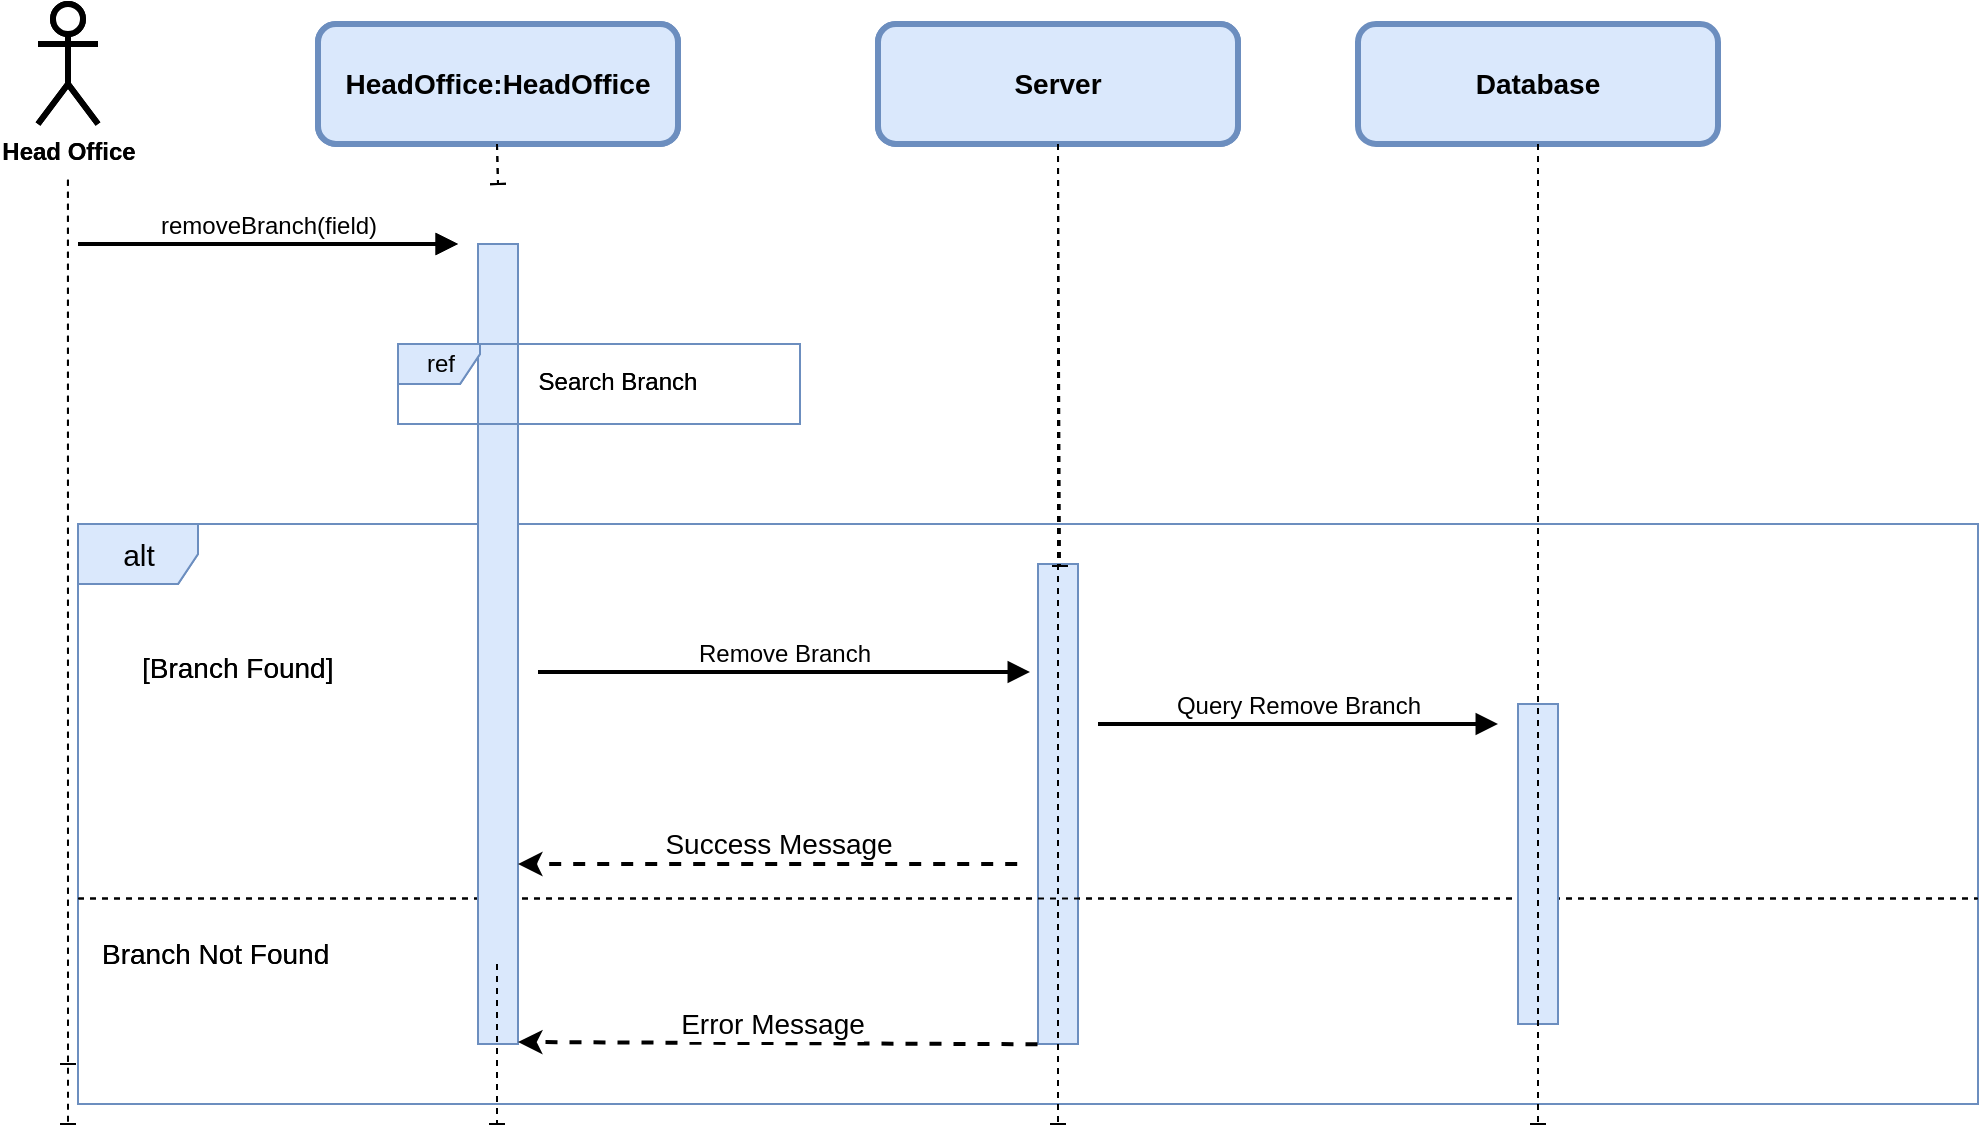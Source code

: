 <mxfile>
    <diagram id="0nNJ2mrarfekATVErsrz" name="Page-1">
        <mxGraphModel dx="1472" dy="962" grid="1" gridSize="10" guides="1" tooltips="1" connect="1" arrows="1" fold="1" page="1" pageScale="1" pageWidth="850" pageHeight="1100" background="#ffffff" math="0" shadow="0">
            <root>
                <mxCell id="0"/>
                <mxCell id="1" parent="0"/>
                <mxCell id="8" value="&lt;span style=&quot;font-size: 14px;&quot;&gt;&lt;b&gt;HeadOffice:HeadOffice&lt;/b&gt;&lt;/span&gt;" style="rounded=1;whiteSpace=wrap;html=1;strokeWidth=3;fillColor=#dae8fc;strokeColor=#6c8ebf;" parent="1" vertex="1">
                    <mxGeometry x="190" y="40" width="180" height="60" as="geometry"/>
                </mxCell>
                <mxCell id="11" value="" style="edgeStyle=none;html=1;dashed=1;strokeWidth=1;endArrow=baseDash;endFill=0;startArrow=none;" parent="1" edge="1">
                    <mxGeometry relative="1" as="geometry">
                        <mxPoint x="279.5" y="100.0" as="sourcePoint"/>
                        <mxPoint x="280" y="120" as="targetPoint"/>
                    </mxGeometry>
                </mxCell>
                <mxCell id="12" value="&lt;b&gt;Head Office&lt;/b&gt;" style="shape=umlActor;verticalLabelPosition=bottom;verticalAlign=top;html=1;outlineConnect=0;strokeWidth=3;rounded=1;" parent="1" vertex="1">
                    <mxGeometry x="50" y="30" width="30" height="60" as="geometry"/>
                </mxCell>
                <mxCell id="13" value="" style="edgeStyle=none;html=1;dashed=1;strokeWidth=1;endArrow=baseDash;endFill=0;" parent="1" edge="1">
                    <mxGeometry relative="1" as="geometry">
                        <mxPoint x="64.97" y="117.85" as="sourcePoint"/>
                        <mxPoint x="65" y="560" as="targetPoint"/>
                    </mxGeometry>
                </mxCell>
                <mxCell id="14" value="&lt;font style=&quot;font-size: 15px;&quot;&gt;alt&lt;/font&gt;" style="shape=umlFrame;tabWidth=110;tabHeight=30;tabPosition=left;html=1;boundedLbl=1;labelInHeader=1;width=60;height=30;fontSize=13;fillColor=#dae8fc;strokeColor=#6c8ebf;" parent="1" vertex="1">
                    <mxGeometry x="70" y="290" width="950" height="290" as="geometry"/>
                </mxCell>
                <mxCell id="16" value="" style="line;strokeWidth=1;dashed=1;labelPosition=center;verticalLabelPosition=bottom;align=left;verticalAlign=top;spacingLeft=20;spacingTop=15;fontSize=13;" parent="14" vertex="1">
                    <mxGeometry y="182" width="950" height="10.4" as="geometry"/>
                </mxCell>
                <mxCell id="17" value="Branch Not Found" style="text;fontSize=14;" parent="14" vertex="1">
                    <mxGeometry width="100" height="20" relative="1" as="geometry">
                        <mxPoint x="10" y="200" as="offset"/>
                    </mxGeometry>
                </mxCell>
                <mxCell id="25" value="[Branch Found]" style="text;fontSize=14;" parent="14" vertex="1">
                    <mxGeometry x="30" y="56.875" width="100" height="16.25" as="geometry"/>
                </mxCell>
                <mxCell id="30" value="" style="html=1;points=[];perimeter=orthogonalPerimeter;fontSize=12;fillColor=#dae8fc;strokeColor=#6c8ebf;" parent="14" vertex="1">
                    <mxGeometry x="480" y="20" width="20" height="240" as="geometry"/>
                </mxCell>
                <mxCell id="32" value="&lt;span style=&quot;font-size: 12px;&quot;&gt;Remove Branch&lt;/span&gt;" style="html=1;verticalAlign=bottom;endArrow=block;strokeWidth=2;entryX=-0.2;entryY=0.225;entryDx=0;entryDy=0;entryPerimeter=0;" parent="14" target="30" edge="1">
                    <mxGeometry width="80" relative="1" as="geometry">
                        <mxPoint x="230" y="74" as="sourcePoint"/>
                        <mxPoint x="430" y="73.12" as="targetPoint"/>
                    </mxGeometry>
                </mxCell>
                <mxCell id="40" value="&lt;font style=&quot;font-size: 15px;&quot;&gt;alt&lt;/font&gt;" style="shape=umlFrame;tabWidth=110;tabHeight=30;tabPosition=left;html=1;boundedLbl=1;labelInHeader=1;width=60;height=30;fontSize=13;fillColor=#dae8fc;strokeColor=#6c8ebf;" parent="14" vertex="1">
                    <mxGeometry width="950" height="290" as="geometry"/>
                </mxCell>
                <mxCell id="41" value="" style="line;strokeWidth=1;dashed=1;labelPosition=center;verticalLabelPosition=bottom;align=left;verticalAlign=top;spacingLeft=20;spacingTop=15;fontSize=13;" parent="40" vertex="1">
                    <mxGeometry y="182" width="950" height="10.4" as="geometry"/>
                </mxCell>
                <mxCell id="42" value="Branch Not Found" style="text;fontSize=14;" parent="40" vertex="1">
                    <mxGeometry width="100" height="20" relative="1" as="geometry">
                        <mxPoint x="10" y="200" as="offset"/>
                    </mxGeometry>
                </mxCell>
                <mxCell id="43" value="[Branch Found]" style="text;fontSize=14;" parent="40" vertex="1">
                    <mxGeometry x="30" y="56.875" width="100" height="16.25" as="geometry"/>
                </mxCell>
                <mxCell id="44" value="" style="html=1;points=[];perimeter=orthogonalPerimeter;fontSize=12;fillColor=#dae8fc;strokeColor=#6c8ebf;" parent="40" vertex="1">
                    <mxGeometry x="200" y="-140" width="20" height="400" as="geometry"/>
                </mxCell>
                <mxCell id="49" value="&lt;span style=&quot;font-size: 12px;&quot;&gt;Query Remove Branch&lt;/span&gt;" style="html=1;verticalAlign=bottom;endArrow=block;strokeWidth=2;" parent="40" edge="1">
                    <mxGeometry width="80" relative="1" as="geometry">
                        <mxPoint x="510" y="100" as="sourcePoint"/>
                        <mxPoint x="710" y="100" as="targetPoint"/>
                    </mxGeometry>
                </mxCell>
                <mxCell id="52" value="" style="endArrow=classic;html=1;strokeWidth=2;fontSize=13;dashed=1;" parent="40" target="44" edge="1">
                    <mxGeometry relative="1" as="geometry">
                        <mxPoint x="469.6" y="170.0" as="sourcePoint"/>
                        <mxPoint x="222" y="140" as="targetPoint"/>
                    </mxGeometry>
                </mxCell>
                <mxCell id="53" value="&lt;font style=&quot;font-size: 14px;&quot;&gt;Success Message&lt;/font&gt;" style="edgeLabel;resizable=0;html=1;align=center;verticalAlign=middle;strokeWidth=3;fontSize=13;rounded=1;" parent="52" connectable="0" vertex="1">
                    <mxGeometry relative="1" as="geometry">
                        <mxPoint x="5" y="-10" as="offset"/>
                    </mxGeometry>
                </mxCell>
                <mxCell id="33" value="" style="endArrow=classic;html=1;strokeWidth=2;fontSize=13;dashed=1;exitX=0.505;exitY=0.897;exitDx=0;exitDy=0;exitPerimeter=0;" parent="40" source="40" edge="1">
                    <mxGeometry relative="1" as="geometry">
                        <mxPoint x="450" y="259" as="sourcePoint"/>
                        <mxPoint x="219.999" y="258.997" as="targetPoint"/>
                    </mxGeometry>
                </mxCell>
                <mxCell id="34" value="&lt;font style=&quot;font-size: 14px;&quot;&gt;Error Message&lt;/font&gt;" style="edgeLabel;resizable=0;html=1;align=center;verticalAlign=middle;strokeWidth=3;fontSize=13;rounded=1;" parent="33" connectable="0" vertex="1">
                    <mxGeometry relative="1" as="geometry">
                        <mxPoint x="-3" y="-10" as="offset"/>
                    </mxGeometry>
                </mxCell>
                <mxCell id="29" value="" style="edgeStyle=none;html=1;dashed=1;strokeWidth=1;endArrow=baseDash;endFill=0;startArrow=none;" parent="40" edge="1">
                    <mxGeometry relative="1" as="geometry">
                        <mxPoint x="209.5" y="220" as="sourcePoint"/>
                        <mxPoint x="209.5" y="300" as="targetPoint"/>
                    </mxGeometry>
                </mxCell>
                <mxCell id="26" value="ref" style="shape=umlFrame;tabPosition=left;html=1;boundedLbl=1;labelInHeader=1;width=41;height=20;fillColor=#dae8fc;strokeColor=#6c8ebf;" parent="1" vertex="1">
                    <mxGeometry x="230" y="200" width="201" height="40" as="geometry"/>
                </mxCell>
                <mxCell id="27" value="Search Branch" style="text;align=center;" parent="26" vertex="1">
                    <mxGeometry width="100" height="20" relative="1" as="geometry">
                        <mxPoint x="60" y="5" as="offset"/>
                    </mxGeometry>
                </mxCell>
                <mxCell id="28" value="&lt;span style=&quot;font-size: 12px;&quot;&gt;removeBranch(field)&lt;/span&gt;" style="html=1;verticalAlign=bottom;endArrow=block;strokeWidth=2;" parent="1" edge="1">
                    <mxGeometry width="80" relative="1" as="geometry">
                        <mxPoint x="70" y="150" as="sourcePoint"/>
                        <mxPoint x="260" y="150" as="targetPoint"/>
                    </mxGeometry>
                </mxCell>
                <mxCell id="31" value="&lt;span style=&quot;font-size: 14px;&quot;&gt;&lt;b&gt;Database&lt;/b&gt;&lt;/span&gt;" style="rounded=1;whiteSpace=wrap;html=1;strokeWidth=3;fillColor=#dae8fc;strokeColor=#6c8ebf;" parent="1" vertex="1">
                    <mxGeometry x="470" y="40" width="180" height="60" as="geometry"/>
                </mxCell>
                <mxCell id="35" value="" style="edgeStyle=none;html=1;dashed=1;strokeWidth=1;endArrow=baseDash;endFill=0;startArrow=none;entryX=0.55;entryY=0.004;entryDx=0;entryDy=0;entryPerimeter=0;exitX=0.5;exitY=1;exitDx=0;exitDy=0;" parent="1" source="31" target="30" edge="1">
                    <mxGeometry relative="1" as="geometry">
                        <mxPoint x="560" y="140" as="sourcePoint"/>
                        <mxPoint x="560" y="220" as="targetPoint"/>
                    </mxGeometry>
                </mxCell>
                <mxCell id="36" value="&lt;span style=&quot;font-size: 14px;&quot;&gt;&lt;b&gt;&lt;font color=&quot;#000000&quot;&gt;HeadOffice:HeadOffice&lt;/font&gt;&lt;/b&gt;&lt;/span&gt;" style="rounded=1;whiteSpace=wrap;html=1;strokeWidth=3;fillColor=#dae8fc;strokeColor=#6c8ebf;" parent="1" vertex="1">
                    <mxGeometry x="190" y="40" width="180" height="60" as="geometry"/>
                </mxCell>
                <mxCell id="37" value="" style="edgeStyle=none;html=1;dashed=1;strokeWidth=1;endArrow=baseDash;endFill=0;startArrow=none;" parent="1" edge="1">
                    <mxGeometry relative="1" as="geometry">
                        <mxPoint x="279.5" y="100.0" as="sourcePoint"/>
                        <mxPoint x="280" y="120" as="targetPoint"/>
                    </mxGeometry>
                </mxCell>
                <mxCell id="38" value="&lt;b&gt;Head Office&lt;/b&gt;" style="shape=umlActor;verticalLabelPosition=bottom;verticalAlign=top;html=1;outlineConnect=0;strokeWidth=3;rounded=1;" parent="1" vertex="1">
                    <mxGeometry x="50" y="30" width="30" height="60" as="geometry"/>
                </mxCell>
                <mxCell id="39" value="" style="edgeStyle=none;html=1;dashed=1;strokeWidth=1;endArrow=baseDash;endFill=0;" parent="1" edge="1">
                    <mxGeometry relative="1" as="geometry">
                        <mxPoint x="64.97" y="117.85" as="sourcePoint"/>
                        <mxPoint x="65" y="590" as="targetPoint"/>
                    </mxGeometry>
                </mxCell>
                <mxCell id="54" value="ref" style="shape=umlFrame;tabPosition=left;html=1;boundedLbl=1;labelInHeader=1;width=41;height=20;fillColor=#dae8fc;strokeColor=#6c8ebf;" parent="1" vertex="1">
                    <mxGeometry x="230" y="200" width="201" height="40" as="geometry"/>
                </mxCell>
                <mxCell id="55" value="Search Branch" style="text;align=center;" parent="54" vertex="1">
                    <mxGeometry width="100" height="20" relative="1" as="geometry">
                        <mxPoint x="60" y="5" as="offset"/>
                    </mxGeometry>
                </mxCell>
                <mxCell id="56" value="&lt;span style=&quot;font-size: 12px;&quot;&gt;removeBranch(field)&lt;/span&gt;" style="html=1;verticalAlign=bottom;endArrow=block;strokeWidth=2;" parent="1" edge="1">
                    <mxGeometry width="80" relative="1" as="geometry">
                        <mxPoint x="70" y="150" as="sourcePoint"/>
                        <mxPoint x="260" y="150" as="targetPoint"/>
                    </mxGeometry>
                </mxCell>
                <mxCell id="57" value="&lt;span style=&quot;font-size: 14px;&quot;&gt;&lt;b&gt;&lt;font color=&quot;#000000&quot;&gt;Server&lt;/font&gt;&lt;/b&gt;&lt;/span&gt;" style="rounded=1;whiteSpace=wrap;html=1;strokeWidth=3;fillColor=#dae8fc;strokeColor=#6c8ebf;" parent="1" vertex="1">
                    <mxGeometry x="470" y="40" width="180" height="60" as="geometry"/>
                </mxCell>
                <mxCell id="58" value="" style="edgeStyle=none;html=1;dashed=1;strokeWidth=1;endArrow=baseDash;endFill=0;startArrow=none;exitX=0.5;exitY=1;exitDx=0;exitDy=0;" parent="1" source="57" edge="1">
                    <mxGeometry relative="1" as="geometry">
                        <mxPoint x="560" y="140" as="sourcePoint"/>
                        <mxPoint x="560" y="590" as="targetPoint"/>
                    </mxGeometry>
                </mxCell>
                <mxCell id="59" value="" style="html=1;points=[];perimeter=orthogonalPerimeter;fontSize=12;fillColor=#dae8fc;strokeColor=#6c8ebf;" parent="1" vertex="1">
                    <mxGeometry x="790" y="380" width="20" height="160" as="geometry"/>
                </mxCell>
                <mxCell id="60" value="&lt;span style=&quot;font-size: 14px;&quot;&gt;&lt;b&gt;&lt;font color=&quot;#000000&quot;&gt;Database&lt;/font&gt;&lt;/b&gt;&lt;/span&gt;" style="rounded=1;whiteSpace=wrap;html=1;strokeWidth=3;fillColor=#dae8fc;strokeColor=#6c8ebf;" parent="1" vertex="1">
                    <mxGeometry x="710" y="40" width="180" height="60" as="geometry"/>
                </mxCell>
                <mxCell id="61" value="" style="edgeStyle=none;html=1;dashed=1;strokeWidth=1;endArrow=baseDash;endFill=0;startArrow=none;exitX=0.5;exitY=1;exitDx=0;exitDy=0;" parent="1" source="60" edge="1">
                    <mxGeometry relative="1" as="geometry">
                        <mxPoint x="800" y="140" as="sourcePoint"/>
                        <mxPoint x="800" y="590" as="targetPoint"/>
                    </mxGeometry>
                </mxCell>
            </root>
        </mxGraphModel>
    </diagram>
</mxfile>